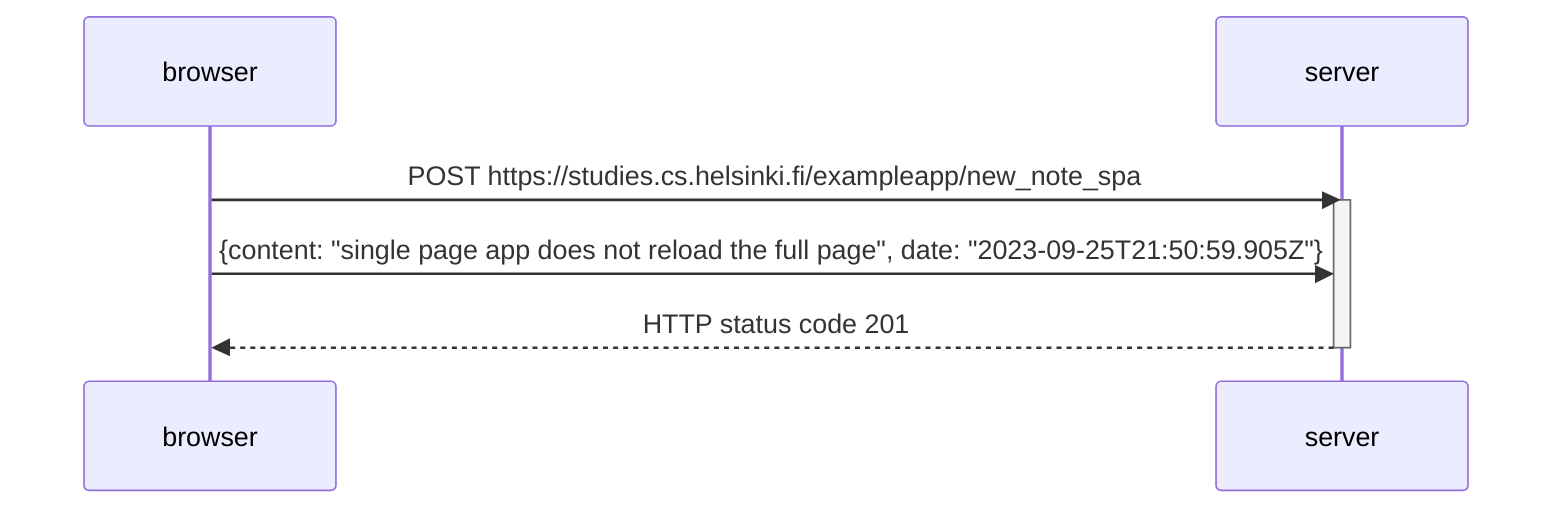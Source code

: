 sequenceDiagram
    participant browser
    participant server

    browser->>server: POST https://studies.cs.helsinki.fi/exampleapp/new_note_spa
    activate server
    browser->>server: {content: "single page app does not reload the full page", date: "2023-09-25T21:50:59.905Z"}
    server-->>browser: HTTP status code 201
    deactivate server